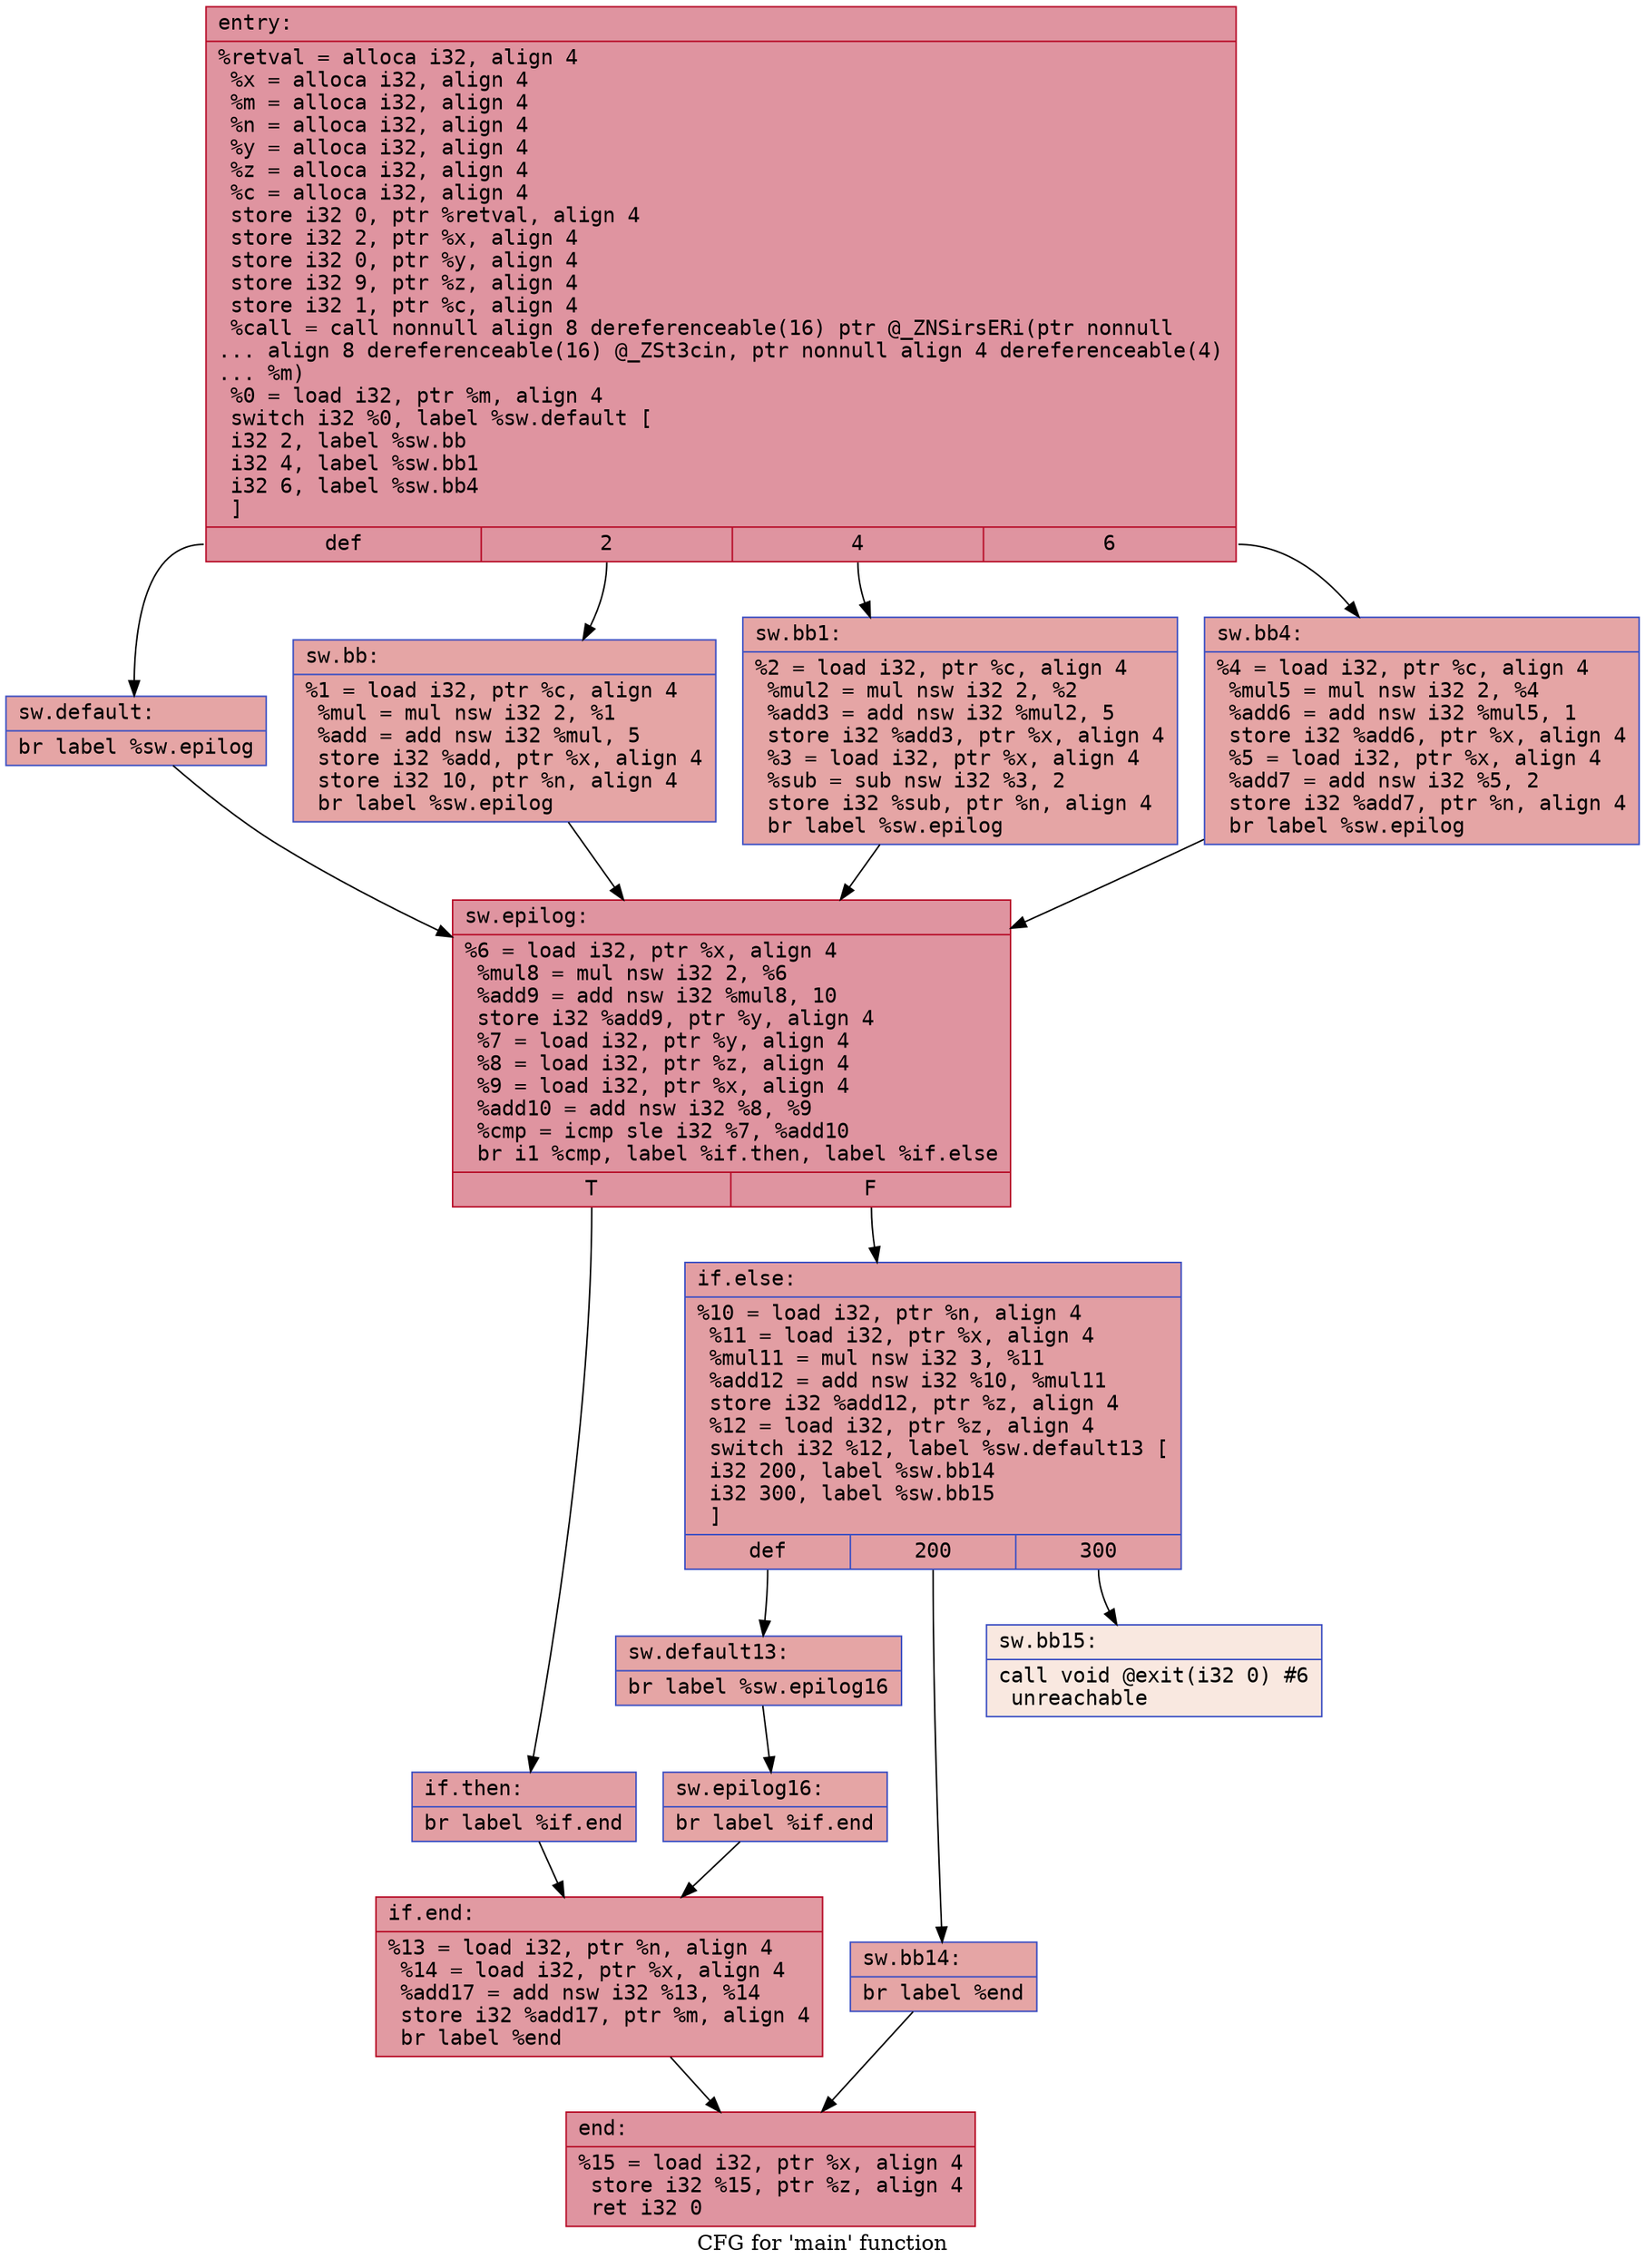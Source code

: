 digraph "CFG for 'main' function" {
	label="CFG for 'main' function";

	Node0x5693327d2320 [shape=record,color="#b70d28ff", style=filled, fillcolor="#b70d2870" fontname="Courier",label="{entry:\l|  %retval = alloca i32, align 4\l  %x = alloca i32, align 4\l  %m = alloca i32, align 4\l  %n = alloca i32, align 4\l  %y = alloca i32, align 4\l  %z = alloca i32, align 4\l  %c = alloca i32, align 4\l  store i32 0, ptr %retval, align 4\l  store i32 2, ptr %x, align 4\l  store i32 0, ptr %y, align 4\l  store i32 9, ptr %z, align 4\l  store i32 1, ptr %c, align 4\l  %call = call nonnull align 8 dereferenceable(16) ptr @_ZNSirsERi(ptr nonnull\l... align 8 dereferenceable(16) @_ZSt3cin, ptr nonnull align 4 dereferenceable(4)\l... %m)\l  %0 = load i32, ptr %m, align 4\l  switch i32 %0, label %sw.default [\l    i32 2, label %sw.bb\l    i32 4, label %sw.bb1\l    i32 6, label %sw.bb4\l  ]\l|{<s0>def|<s1>2|<s2>4|<s3>6}}"];
	Node0x5693327d2320:s0 -> Node0x569332836300;
	Node0x5693327d2320:s1 -> Node0x5693328363f0;
	Node0x5693327d2320:s2 -> Node0x569332836500;
	Node0x5693327d2320:s3 -> Node0x569332836610;
	Node0x5693328363f0 [shape=record,color="#3d50c3ff", style=filled, fillcolor="#c5333470" fontname="Courier",label="{sw.bb:\l|  %1 = load i32, ptr %c, align 4\l  %mul = mul nsw i32 2, %1\l  %add = add nsw i32 %mul, 5\l  store i32 %add, ptr %x, align 4\l  store i32 10, ptr %n, align 4\l  br label %sw.epilog\l}"];
	Node0x5693328363f0 -> Node0x569332836470;
	Node0x569332836500 [shape=record,color="#3d50c3ff", style=filled, fillcolor="#c5333470" fontname="Courier",label="{sw.bb1:\l|  %2 = load i32, ptr %c, align 4\l  %mul2 = mul nsw i32 2, %2\l  %add3 = add nsw i32 %mul2, 5\l  store i32 %add3, ptr %x, align 4\l  %3 = load i32, ptr %x, align 4\l  %sub = sub nsw i32 %3, 2\l  store i32 %sub, ptr %n, align 4\l  br label %sw.epilog\l}"];
	Node0x569332836500 -> Node0x569332836470;
	Node0x569332836610 [shape=record,color="#3d50c3ff", style=filled, fillcolor="#c5333470" fontname="Courier",label="{sw.bb4:\l|  %4 = load i32, ptr %c, align 4\l  %mul5 = mul nsw i32 2, %4\l  %add6 = add nsw i32 %mul5, 1\l  store i32 %add6, ptr %x, align 4\l  %5 = load i32, ptr %x, align 4\l  %add7 = add nsw i32 %5, 2\l  store i32 %add7, ptr %n, align 4\l  br label %sw.epilog\l}"];
	Node0x569332836610 -> Node0x569332836470;
	Node0x569332836300 [shape=record,color="#3d50c3ff", style=filled, fillcolor="#c5333470" fontname="Courier",label="{sw.default:\l|  br label %sw.epilog\l}"];
	Node0x569332836300 -> Node0x569332836470;
	Node0x569332836470 [shape=record,color="#b70d28ff", style=filled, fillcolor="#b70d2870" fontname="Courier",label="{sw.epilog:\l|  %6 = load i32, ptr %x, align 4\l  %mul8 = mul nsw i32 2, %6\l  %add9 = add nsw i32 %mul8, 10\l  store i32 %add9, ptr %y, align 4\l  %7 = load i32, ptr %y, align 4\l  %8 = load i32, ptr %z, align 4\l  %9 = load i32, ptr %x, align 4\l  %add10 = add nsw i32 %8, %9\l  %cmp = icmp sle i32 %7, %add10\l  br i1 %cmp, label %if.then, label %if.else\l|{<s0>T|<s1>F}}"];
	Node0x569332836470:s0 -> Node0x569332836b80;
	Node0x569332836470:s1 -> Node0x569332836830;
	Node0x569332836b80 [shape=record,color="#3d50c3ff", style=filled, fillcolor="#be242e70" fontname="Courier",label="{if.then:\l|  br label %if.end\l}"];
	Node0x569332836b80 -> Node0x569332836390;
	Node0x569332836830 [shape=record,color="#3d50c3ff", style=filled, fillcolor="#be242e70" fontname="Courier",label="{if.else:\l|  %10 = load i32, ptr %n, align 4\l  %11 = load i32, ptr %x, align 4\l  %mul11 = mul nsw i32 3, %11\l  %add12 = add nsw i32 %10, %mul11\l  store i32 %add12, ptr %z, align 4\l  %12 = load i32, ptr %z, align 4\l  switch i32 %12, label %sw.default13 [\l    i32 200, label %sw.bb14\l    i32 300, label %sw.bb15\l  ]\l|{<s0>def|<s1>200|<s2>300}}"];
	Node0x569332836830:s0 -> Node0x569332836580;
	Node0x569332836830:s1 -> Node0x569332838240;
	Node0x569332836830:s2 -> Node0x569332838350;
	Node0x569332836580 [shape=record,color="#3d50c3ff", style=filled, fillcolor="#c5333470" fontname="Courier",label="{sw.default13:\l|  br label %sw.epilog16\l}"];
	Node0x569332836580 -> Node0x5693328381b0;
	Node0x569332838240 [shape=record,color="#3d50c3ff", style=filled, fillcolor="#c5333470" fontname="Courier",label="{sw.bb14:\l|  br label %end\l}"];
	Node0x569332838240 -> Node0x5693328382c0;
	Node0x569332838350 [shape=record,color="#3d50c3ff", style=filled, fillcolor="#f1ccb870" fontname="Courier",label="{sw.bb15:\l|  call void @exit(i32 0) #6\l  unreachable\l}"];
	Node0x5693328381b0 [shape=record,color="#3d50c3ff", style=filled, fillcolor="#c5333470" fontname="Courier",label="{sw.epilog16:\l|  br label %if.end\l}"];
	Node0x5693328381b0 -> Node0x569332836390;
	Node0x569332836390 [shape=record,color="#b70d28ff", style=filled, fillcolor="#bb1b2c70" fontname="Courier",label="{if.end:\l|  %13 = load i32, ptr %n, align 4\l  %14 = load i32, ptr %x, align 4\l  %add17 = add nsw i32 %13, %14\l  store i32 %add17, ptr %m, align 4\l  br label %end\l}"];
	Node0x569332836390 -> Node0x5693328382c0;
	Node0x5693328382c0 [shape=record,color="#b70d28ff", style=filled, fillcolor="#b70d2870" fontname="Courier",label="{end:\l|  %15 = load i32, ptr %x, align 4\l  store i32 %15, ptr %z, align 4\l  ret i32 0\l}"];
}
